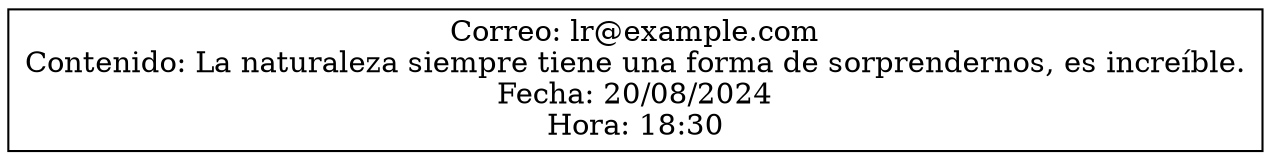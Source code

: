 digraph G {
    node [shape=record];
    rankdir=LR;
    node0 [label="{Correo: lr@example.com\nContenido: La naturaleza siempre tiene una forma de sorprendernos, es increíble.\nFecha: 20/08/2024\nHora: 18:30}"];
}
